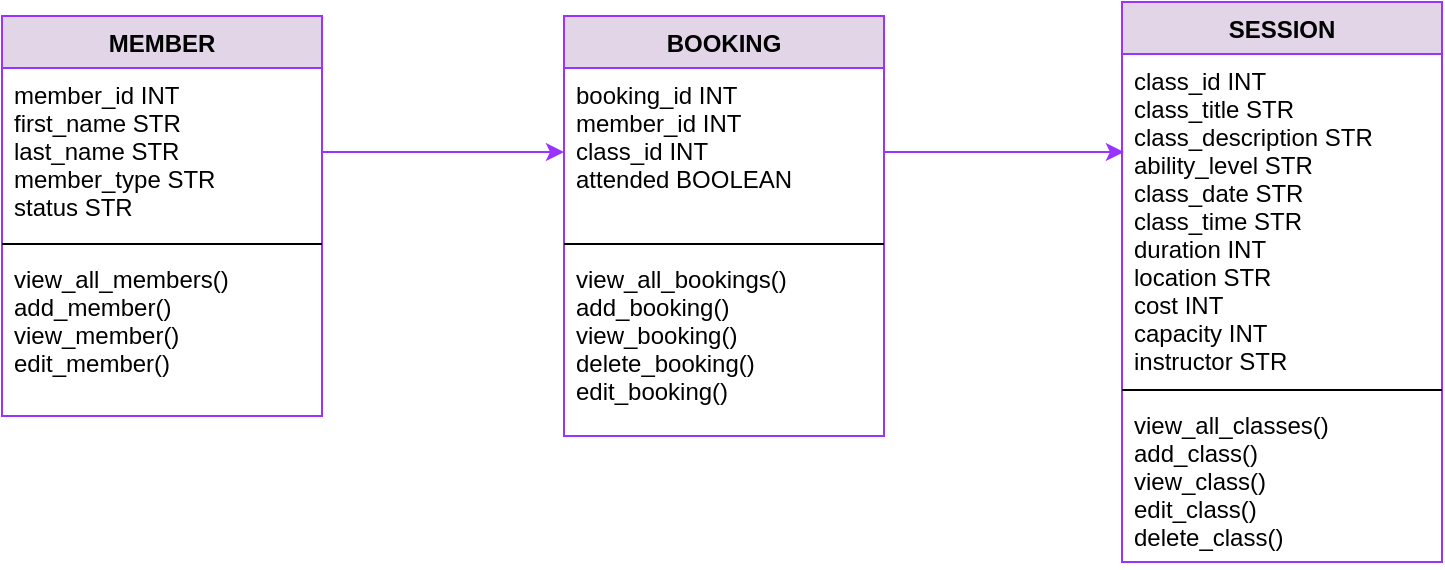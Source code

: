 <mxfile version="14.4.9" type="github">
  <diagram id="fPTG1AizfmxHgHSCyzeI" name="Page-1">
    <mxGraphModel dx="868" dy="450" grid="1" gridSize="10" guides="1" tooltips="1" connect="1" arrows="1" fold="1" page="1" pageScale="1" pageWidth="827" pageHeight="1169" math="0" shadow="0">
      <root>
        <mxCell id="0" />
        <mxCell id="1" parent="0" />
        <mxCell id="mBYLkwpks0d8XWAlaIQU-1" value="MEMBER" style="swimlane;fontStyle=1;align=center;verticalAlign=top;childLayout=stackLayout;horizontal=1;startSize=26;horizontalStack=0;resizeParent=1;resizeParentMax=0;resizeLast=0;collapsible=1;marginBottom=0;fillColor=#e1d5e7;strokeColor=#9933FF;" parent="1" vertex="1">
          <mxGeometry x="40" y="60" width="160" height="200" as="geometry" />
        </mxCell>
        <mxCell id="mBYLkwpks0d8XWAlaIQU-2" value="member_id INT&#xa;first_name STR&#xa;last_name STR&#xa;member_type STR&#xa;status STR" style="text;strokeColor=none;fillColor=none;align=left;verticalAlign=top;spacingLeft=4;spacingRight=4;overflow=hidden;rotatable=0;points=[[0,0.5],[1,0.5]];portConstraint=eastwest;" parent="mBYLkwpks0d8XWAlaIQU-1" vertex="1">
          <mxGeometry y="26" width="160" height="84" as="geometry" />
        </mxCell>
        <mxCell id="mBYLkwpks0d8XWAlaIQU-3" value="" style="line;strokeWidth=1;fillColor=none;align=left;verticalAlign=middle;spacingTop=-1;spacingLeft=3;spacingRight=3;rotatable=0;labelPosition=right;points=[];portConstraint=eastwest;" parent="mBYLkwpks0d8XWAlaIQU-1" vertex="1">
          <mxGeometry y="110" width="160" height="8" as="geometry" />
        </mxCell>
        <mxCell id="mBYLkwpks0d8XWAlaIQU-4" value="view_all_members()&#xa;add_member()&#xa;view_member()&#xa;edit_member()" style="text;strokeColor=none;fillColor=none;align=left;verticalAlign=top;spacingLeft=4;spacingRight=4;overflow=hidden;rotatable=0;points=[[0,0.5],[1,0.5]];portConstraint=eastwest;" parent="mBYLkwpks0d8XWAlaIQU-1" vertex="1">
          <mxGeometry y="118" width="160" height="82" as="geometry" />
        </mxCell>
        <mxCell id="mBYLkwpks0d8XWAlaIQU-5" value="BOOKING" style="swimlane;fontStyle=1;align=center;verticalAlign=top;childLayout=stackLayout;horizontal=1;startSize=26;horizontalStack=0;resizeParent=1;resizeParentMax=0;resizeLast=0;collapsible=1;marginBottom=0;fillColor=#e1d5e7;strokeColor=#9933FF;" parent="1" vertex="1">
          <mxGeometry x="321" y="60" width="160" height="210" as="geometry" />
        </mxCell>
        <mxCell id="mBYLkwpks0d8XWAlaIQU-6" value="booking_id INT&#xa;member_id INT&#xa;class_id INT&#xa;attended BOOLEAN" style="text;strokeColor=none;fillColor=none;align=left;verticalAlign=top;spacingLeft=4;spacingRight=4;overflow=hidden;rotatable=0;points=[[0,0.5],[1,0.5]];portConstraint=eastwest;" parent="mBYLkwpks0d8XWAlaIQU-5" vertex="1">
          <mxGeometry y="26" width="160" height="84" as="geometry" />
        </mxCell>
        <mxCell id="mBYLkwpks0d8XWAlaIQU-7" value="" style="line;strokeWidth=1;fillColor=none;align=left;verticalAlign=middle;spacingTop=-1;spacingLeft=3;spacingRight=3;rotatable=0;labelPosition=right;points=[];portConstraint=eastwest;" parent="mBYLkwpks0d8XWAlaIQU-5" vertex="1">
          <mxGeometry y="110" width="160" height="8" as="geometry" />
        </mxCell>
        <mxCell id="mBYLkwpks0d8XWAlaIQU-8" value="view_all_bookings()&#xa;add_booking()&#xa;view_booking()&#xa;delete_booking()&#xa;edit_booking()" style="text;strokeColor=none;fillColor=none;align=left;verticalAlign=top;spacingLeft=4;spacingRight=4;overflow=hidden;rotatable=0;points=[[0,0.5],[1,0.5]];portConstraint=eastwest;" parent="mBYLkwpks0d8XWAlaIQU-5" vertex="1">
          <mxGeometry y="118" width="160" height="92" as="geometry" />
        </mxCell>
        <mxCell id="mBYLkwpks0d8XWAlaIQU-9" value="SESSION" style="swimlane;fontStyle=1;align=center;verticalAlign=top;childLayout=stackLayout;horizontal=1;startSize=26;horizontalStack=0;resizeParent=1;resizeParentMax=0;resizeLast=0;collapsible=1;marginBottom=0;fillColor=#e1d5e7;strokeColor=#9933FF;" parent="1" vertex="1">
          <mxGeometry x="600" y="53" width="160" height="280" as="geometry" />
        </mxCell>
        <mxCell id="mBYLkwpks0d8XWAlaIQU-10" value="class_id INT&#xa;class_title STR&#xa;class_description STR&#xa;ability_level STR&#xa;class_date STR&#xa;class_time STR&#xa;duration INT&#xa;location STR&#xa;cost INT&#xa;capacity INT&#xa;instructor STR&#xa;" style="text;strokeColor=none;fillColor=none;align=left;verticalAlign=top;spacingLeft=4;spacingRight=4;overflow=hidden;rotatable=0;points=[[0,0.5],[1,0.5]];portConstraint=eastwest;" parent="mBYLkwpks0d8XWAlaIQU-9" vertex="1">
          <mxGeometry y="26" width="160" height="164" as="geometry" />
        </mxCell>
        <mxCell id="mBYLkwpks0d8XWAlaIQU-11" value="" style="line;strokeWidth=1;fillColor=none;align=left;verticalAlign=middle;spacingTop=-1;spacingLeft=3;spacingRight=3;rotatable=0;labelPosition=right;points=[];portConstraint=eastwest;" parent="mBYLkwpks0d8XWAlaIQU-9" vertex="1">
          <mxGeometry y="190" width="160" height="8" as="geometry" />
        </mxCell>
        <mxCell id="mBYLkwpks0d8XWAlaIQU-12" value="view_all_classes()&#xa;add_class()&#xa;view_class()&#xa;edit_class()&#xa;delete_class()&#xa;&#xa;" style="text;strokeColor=none;fillColor=none;align=left;verticalAlign=top;spacingLeft=4;spacingRight=4;overflow=hidden;rotatable=0;points=[[0,0.5],[1,0.5]];portConstraint=eastwest;" parent="mBYLkwpks0d8XWAlaIQU-9" vertex="1">
          <mxGeometry y="198" width="160" height="82" as="geometry" />
        </mxCell>
        <mxCell id="mBYLkwpks0d8XWAlaIQU-18" style="edgeStyle=orthogonalEdgeStyle;rounded=0;orthogonalLoop=1;jettySize=auto;html=1;exitX=1;exitY=0.5;exitDx=0;exitDy=0;entryX=0;entryY=0.5;entryDx=0;entryDy=0;strokeColor=#9933FF;" parent="1" source="mBYLkwpks0d8XWAlaIQU-2" target="mBYLkwpks0d8XWAlaIQU-6" edge="1">
          <mxGeometry relative="1" as="geometry" />
        </mxCell>
        <mxCell id="mBYLkwpks0d8XWAlaIQU-19" style="edgeStyle=orthogonalEdgeStyle;rounded=0;orthogonalLoop=1;jettySize=auto;html=1;exitX=1;exitY=0.5;exitDx=0;exitDy=0;entryX=0.006;entryY=0.299;entryDx=0;entryDy=0;entryPerimeter=0;strokeColor=#9933FF;" parent="1" source="mBYLkwpks0d8XWAlaIQU-6" target="mBYLkwpks0d8XWAlaIQU-10" edge="1">
          <mxGeometry relative="1" as="geometry" />
        </mxCell>
      </root>
    </mxGraphModel>
  </diagram>
</mxfile>
